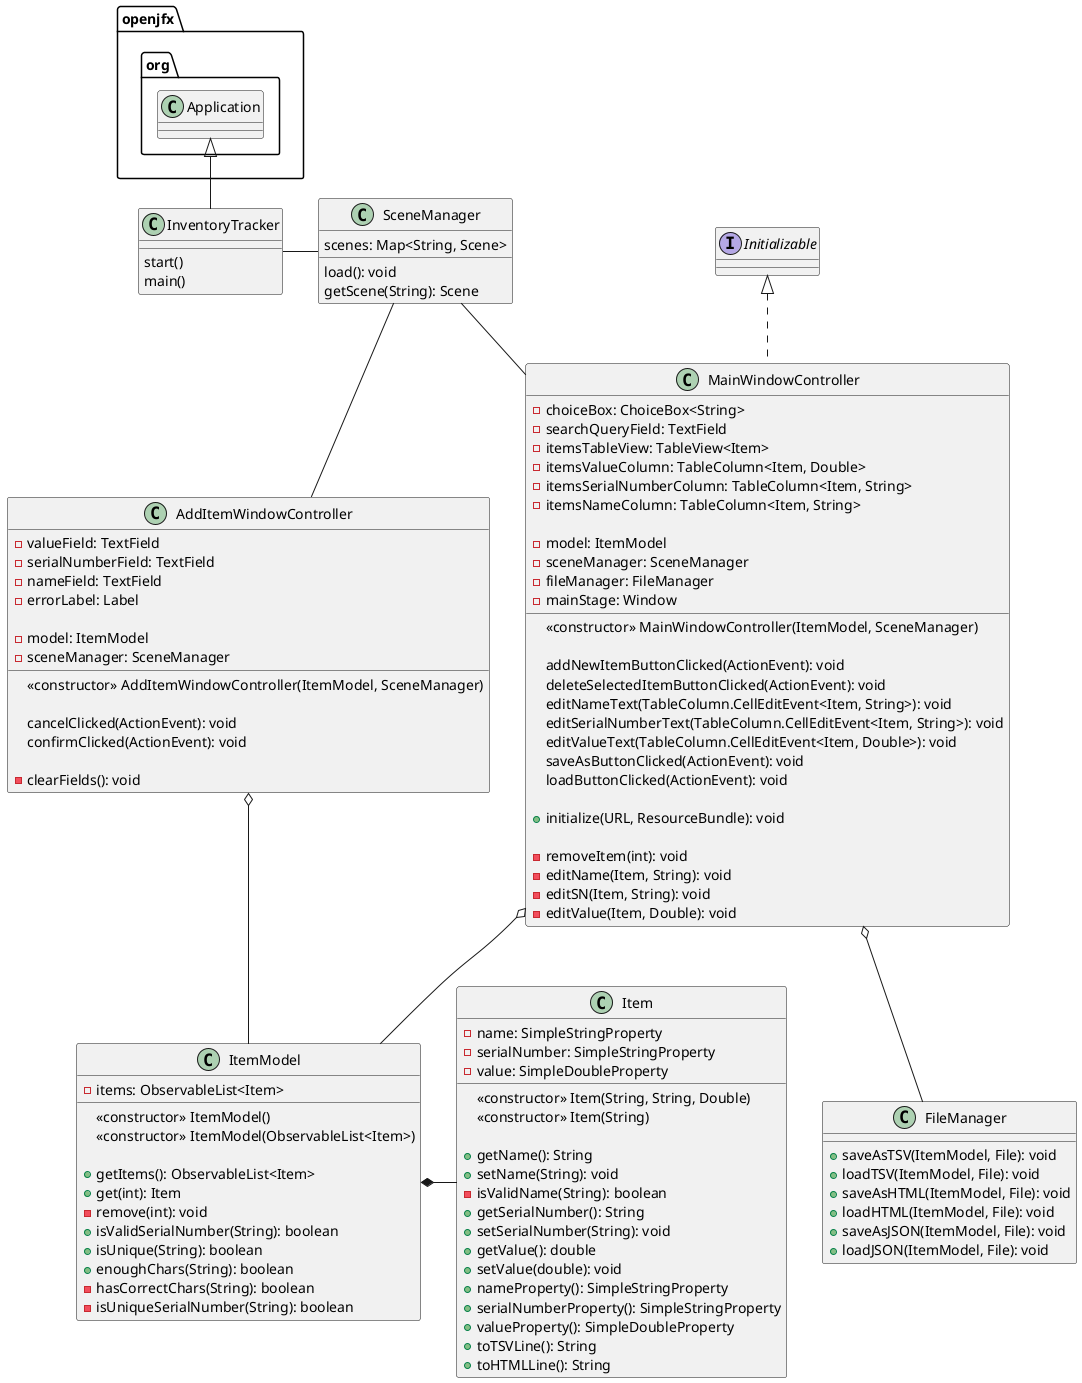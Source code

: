 @startuml

class InventoryTracker {
    start()
    main()
}

class SceneManager {
    scenes: Map<String, Scene>

    load(): void
    getScene(String): Scene
}

class MainWindowController implements Initializable {
    - choiceBox: ChoiceBox<String>
    - searchQueryField: TextField
    - itemsTableView: TableView<Item>
    - itemsValueColumn: TableColumn<Item, Double>
    - itemsSerialNumberColumn: TableColumn<Item, String>
    - itemsNameColumn: TableColumn<Item, String>

    - model: ItemModel
    - sceneManager: SceneManager
    - fileManager: FileManager
    - mainStage: Window

    <<constructor>> MainWindowController(ItemModel, SceneManager)

    addNewItemButtonClicked(ActionEvent): void
    deleteSelectedItemButtonClicked(ActionEvent): void
    editNameText(TableColumn.CellEditEvent<Item, String>): void
    editSerialNumberText(TableColumn.CellEditEvent<Item, String>): void
    editValueText(TableColumn.CellEditEvent<Item, Double>): void
    saveAsButtonClicked(ActionEvent): void
    loadButtonClicked(ActionEvent): void

    + initialize(URL, ResourceBundle): void

    - removeItem(int): void
    - editName(Item, String): void
    - editSN(Item, String): void
    - editValue(Item, Double): void

}

class AddItemWindowController {
    - valueField: TextField
    - serialNumberField: TextField
    - nameField: TextField
    - errorLabel: Label

    - model: ItemModel
    - sceneManager: SceneManager

    <<constructor>> AddItemWindowController(ItemModel, SceneManager)

    cancelClicked(ActionEvent): void
    confirmClicked(ActionEvent): void

    - clearFields(): void
}

class ItemModel {
    - items: ObservableList<Item>

    <<constructor>> ItemModel()
    <<constructor>> ItemModel(ObservableList<Item>)

    + getItems(): ObservableList<Item>
    + get(int): Item
    - remove(int): void
    + isValidSerialNumber(String): boolean
    + isUnique(String): boolean
    + enoughChars(String): boolean
    - hasCorrectChars(String): boolean
    - isUniqueSerialNumber(String): boolean
}

class Item {
    - name: SimpleStringProperty
    - serialNumber: SimpleStringProperty
    - value: SimpleDoubleProperty

    <<constructor>> Item(String, String, Double)
    <<constructor>> Item(String)

    + getName(): String
    + setName(String): void
    - isValidName(String): boolean
    + getSerialNumber(): String
    + setSerialNumber(String): void
    + getValue(): double
    + setValue(double): void
    + nameProperty(): SimpleStringProperty
    + serialNumberProperty(): SimpleStringProperty
    + valueProperty(): SimpleDoubleProperty
    + toTSVLine(): String
    + toHTMLLine(): String
}

class FileManager {
    + saveAsTSV(ItemModel, File): void
    + loadTSV(ItemModel, File): void
    + saveAsHTML(ItemModel, File): void
    + loadHTML(ItemModel, File): void
    + saveAsJSON(ItemModel, File): void
    + loadJSON(ItemModel, File): void
}

openjfx.org.Application <|-- InventoryTracker
InventoryTracker - SceneManager
SceneManager -- MainWindowController
SceneManager -- AddItemWindowController
MainWindowController o-- ItemModel
AddItemWindowController o-- ItemModel
ItemModel *- Item
MainWindowController o-- FileManager
@enduml